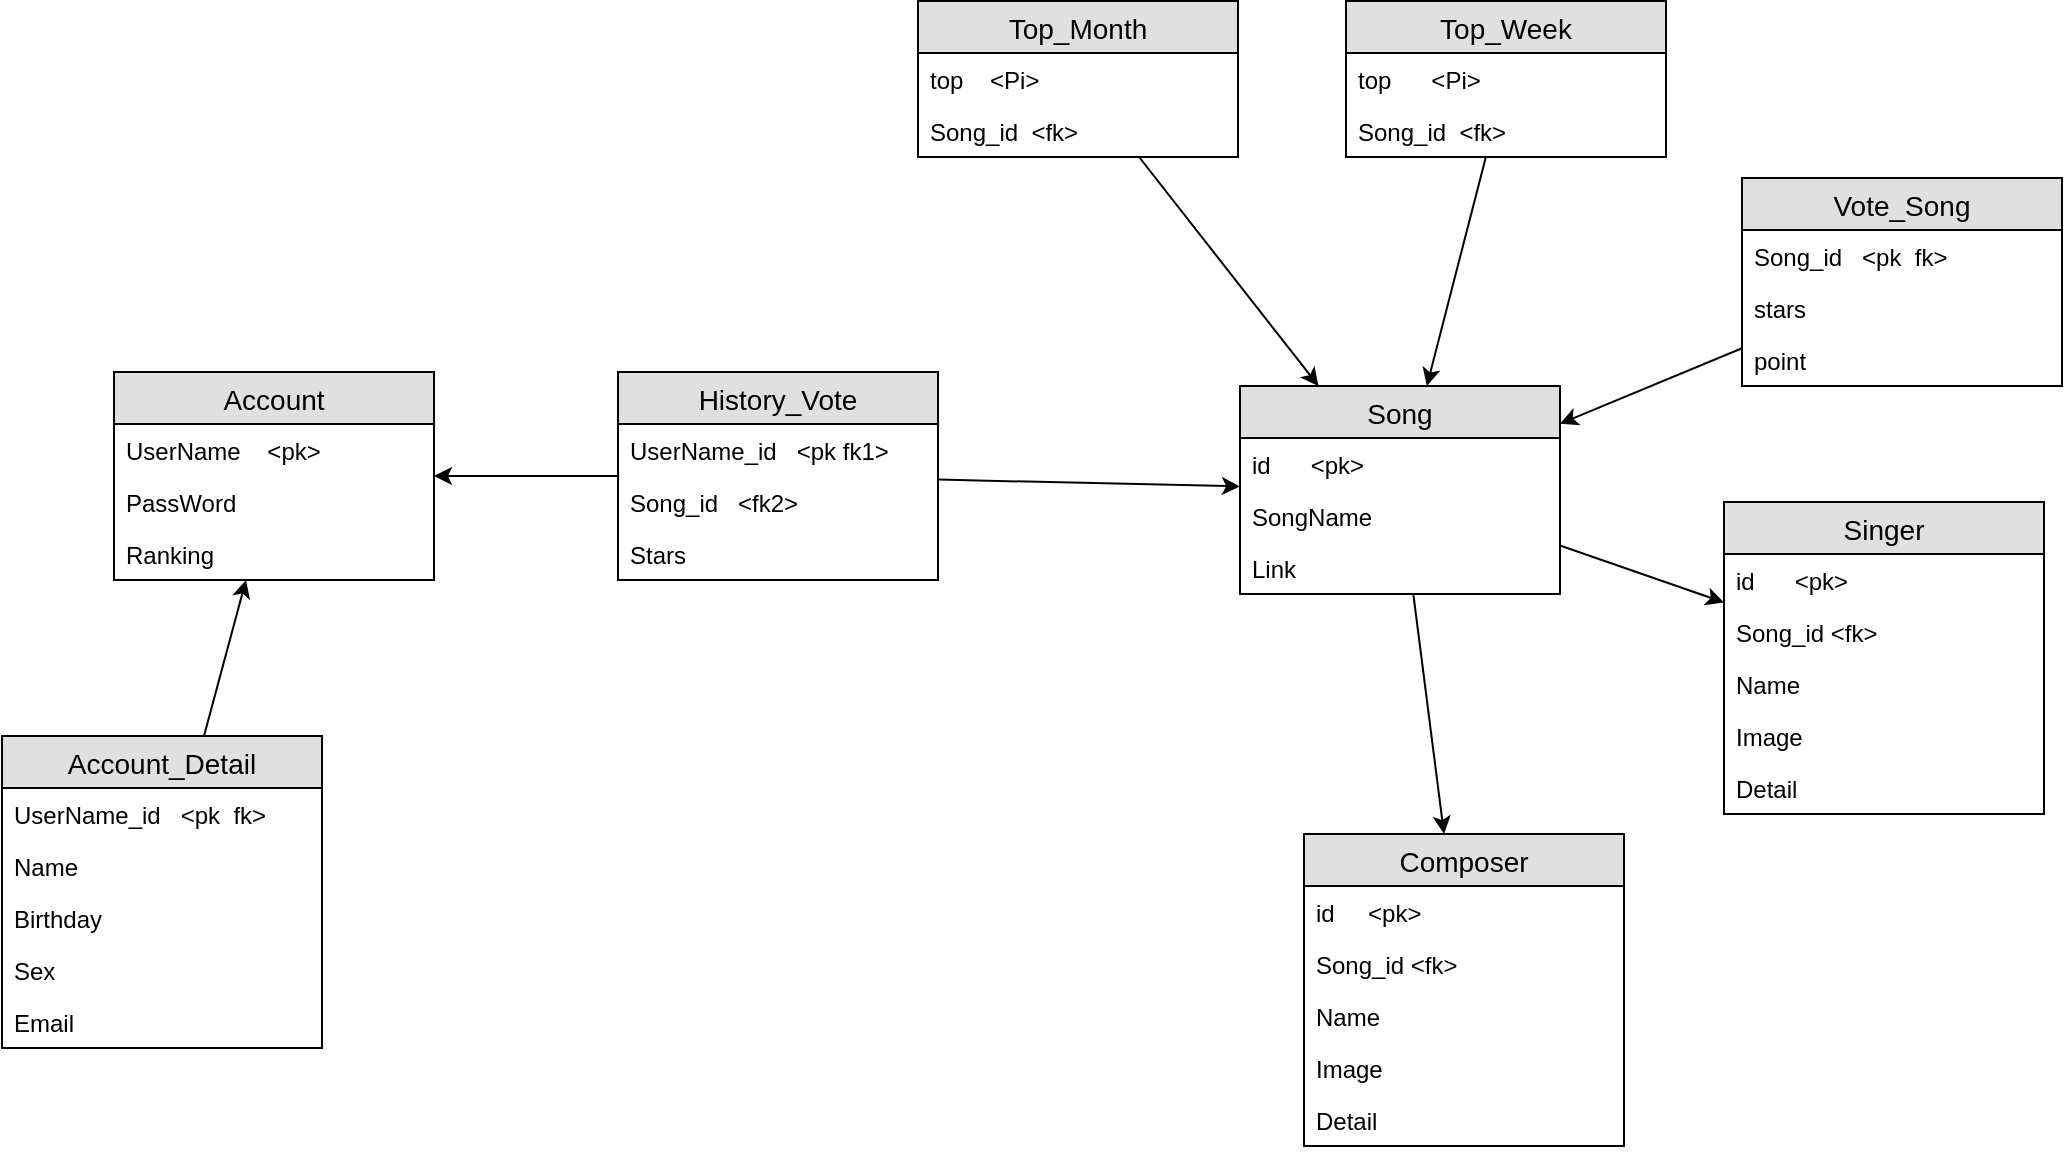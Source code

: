 <mxfile version="10.6.7" type="device"><diagram id="G2h_GcB6Q7aGp9PuxSs_" name="Page-1"><mxGraphModel dx="2360" dy="1753" grid="1" gridSize="7" guides="1" tooltips="1" connect="1" arrows="1" fold="1" page="1" pageScale="1" pageWidth="413" pageHeight="583" math="0" shadow="0"><root><mxCell id="0"/><mxCell id="1" parent="0"/><mxCell id="FLnMGl4t_rdlLXg4zEfw-2" value="Account_Detail" style="swimlane;fontStyle=0;childLayout=stackLayout;horizontal=1;startSize=26;fillColor=#e0e0e0;horizontalStack=0;resizeParent=1;resizeParentMax=0;resizeLast=0;collapsible=1;marginBottom=0;swimlaneFillColor=#ffffff;align=center;fontSize=14;" parent="1" vertex="1"><mxGeometry x="161" y="49" width="160" height="156" as="geometry"/></mxCell><mxCell id="bK-YAIYYQNsvqqV0h9Pl-1" value="UserName_id   &lt;pk  fk&gt;" style="text;strokeColor=none;fillColor=none;spacingLeft=4;spacingRight=4;overflow=hidden;rotatable=0;points=[[0,0.5],[1,0.5]];portConstraint=eastwest;fontSize=12;" parent="FLnMGl4t_rdlLXg4zEfw-2" vertex="1"><mxGeometry y="26" width="160" height="26" as="geometry"/></mxCell><mxCell id="FLnMGl4t_rdlLXg4zEfw-4" value="Name" style="text;strokeColor=none;fillColor=none;spacingLeft=4;spacingRight=4;overflow=hidden;rotatable=0;points=[[0,0.5],[1,0.5]];portConstraint=eastwest;fontSize=12;" parent="FLnMGl4t_rdlLXg4zEfw-2" vertex="1"><mxGeometry y="52" width="160" height="26" as="geometry"/></mxCell><mxCell id="FLnMGl4t_rdlLXg4zEfw-5" value="Birthday&#10;&#10;" style="text;strokeColor=none;fillColor=none;spacingLeft=4;spacingRight=4;overflow=hidden;rotatable=0;points=[[0,0.5],[1,0.5]];portConstraint=eastwest;fontSize=12;" parent="FLnMGl4t_rdlLXg4zEfw-2" vertex="1"><mxGeometry y="78" width="160" height="26" as="geometry"/></mxCell><mxCell id="FLnMGl4t_rdlLXg4zEfw-6" value="Sex" style="text;strokeColor=none;fillColor=none;spacingLeft=4;spacingRight=4;overflow=hidden;rotatable=0;points=[[0,0.5],[1,0.5]];portConstraint=eastwest;fontSize=12;" parent="FLnMGl4t_rdlLXg4zEfw-2" vertex="1"><mxGeometry y="104" width="160" height="26" as="geometry"/></mxCell><mxCell id="FLnMGl4t_rdlLXg4zEfw-7" value="Email" style="text;strokeColor=none;fillColor=none;spacingLeft=4;spacingRight=4;overflow=hidden;rotatable=0;points=[[0,0.5],[1,0.5]];portConstraint=eastwest;fontSize=12;" parent="FLnMGl4t_rdlLXg4zEfw-2" vertex="1"><mxGeometry y="130" width="160" height="26" as="geometry"/></mxCell><mxCell id="FLnMGl4t_rdlLXg4zEfw-8" value="Account" style="swimlane;fontStyle=0;childLayout=stackLayout;horizontal=1;startSize=26;fillColor=#e0e0e0;horizontalStack=0;resizeParent=1;resizeParentMax=0;resizeLast=0;collapsible=1;marginBottom=0;swimlaneFillColor=#ffffff;align=center;fontSize=14;" parent="1" vertex="1"><mxGeometry x="217" y="-133" width="160" height="104" as="geometry"/></mxCell><mxCell id="FLnMGl4t_rdlLXg4zEfw-9" value="UserName    &lt;pk&gt;" style="text;strokeColor=none;fillColor=none;spacingLeft=4;spacingRight=4;overflow=hidden;rotatable=0;points=[[0,0.5],[1,0.5]];portConstraint=eastwest;fontSize=12;" parent="FLnMGl4t_rdlLXg4zEfw-8" vertex="1"><mxGeometry y="26" width="160" height="26" as="geometry"/></mxCell><mxCell id="FLnMGl4t_rdlLXg4zEfw-10" value="PassWord" style="text;strokeColor=none;fillColor=none;spacingLeft=4;spacingRight=4;overflow=hidden;rotatable=0;points=[[0,0.5],[1,0.5]];portConstraint=eastwest;fontSize=12;" parent="FLnMGl4t_rdlLXg4zEfw-8" vertex="1"><mxGeometry y="52" width="160" height="26" as="geometry"/></mxCell><mxCell id="FLnMGl4t_rdlLXg4zEfw-11" value="Ranking" style="text;strokeColor=none;fillColor=none;spacingLeft=4;spacingRight=4;overflow=hidden;rotatable=0;points=[[0,0.5],[1,0.5]];portConstraint=eastwest;fontSize=12;" parent="FLnMGl4t_rdlLXg4zEfw-8" vertex="1"><mxGeometry y="78" width="160" height="26" as="geometry"/></mxCell><mxCell id="FLnMGl4t_rdlLXg4zEfw-20" value="Song" style="swimlane;fontStyle=0;childLayout=stackLayout;horizontal=1;startSize=26;fillColor=#e0e0e0;horizontalStack=0;resizeParent=1;resizeParentMax=0;resizeLast=0;collapsible=1;marginBottom=0;swimlaneFillColor=#ffffff;align=center;fontSize=14;" parent="1" vertex="1"><mxGeometry x="780" y="-126" width="160" height="104" as="geometry"/></mxCell><mxCell id="FLnMGl4t_rdlLXg4zEfw-21" value="id      &lt;pk&gt;" style="text;strokeColor=none;fillColor=none;spacingLeft=4;spacingRight=4;overflow=hidden;rotatable=0;points=[[0,0.5],[1,0.5]];portConstraint=eastwest;fontSize=12;" parent="FLnMGl4t_rdlLXg4zEfw-20" vertex="1"><mxGeometry y="26" width="160" height="26" as="geometry"/></mxCell><mxCell id="FLnMGl4t_rdlLXg4zEfw-22" value="SongName" style="text;strokeColor=none;fillColor=none;spacingLeft=4;spacingRight=4;overflow=hidden;rotatable=0;points=[[0,0.5],[1,0.5]];portConstraint=eastwest;fontSize=12;" parent="FLnMGl4t_rdlLXg4zEfw-20" vertex="1"><mxGeometry y="52" width="160" height="26" as="geometry"/></mxCell><mxCell id="FLnMGl4t_rdlLXg4zEfw-24" value="Link" style="text;strokeColor=none;fillColor=none;spacingLeft=4;spacingRight=4;overflow=hidden;rotatable=0;points=[[0,0.5],[1,0.5]];portConstraint=eastwest;fontSize=12;" parent="FLnMGl4t_rdlLXg4zEfw-20" vertex="1"><mxGeometry y="78" width="160" height="26" as="geometry"/></mxCell><mxCell id="FLnMGl4t_rdlLXg4zEfw-27" value="Singer" style="swimlane;fontStyle=0;childLayout=stackLayout;horizontal=1;startSize=26;fillColor=#e0e0e0;horizontalStack=0;resizeParent=1;resizeParentMax=0;resizeLast=0;collapsible=1;marginBottom=0;swimlaneFillColor=#ffffff;align=center;fontSize=14;" parent="1" vertex="1"><mxGeometry x="1022" y="-68" width="160" height="156" as="geometry"/></mxCell><mxCell id="FLnMGl4t_rdlLXg4zEfw-28" value="id      &lt;pk&gt;" style="text;strokeColor=none;fillColor=none;spacingLeft=4;spacingRight=4;overflow=hidden;rotatable=0;points=[[0,0.5],[1,0.5]];portConstraint=eastwest;fontSize=12;" parent="FLnMGl4t_rdlLXg4zEfw-27" vertex="1"><mxGeometry y="26" width="160" height="26" as="geometry"/></mxCell><mxCell id="bK-YAIYYQNsvqqV0h9Pl-6" value="Song_id &lt;fk&gt;" style="text;strokeColor=none;fillColor=none;spacingLeft=4;spacingRight=4;overflow=hidden;rotatable=0;points=[[0,0.5],[1,0.5]];portConstraint=eastwest;fontSize=12;" parent="FLnMGl4t_rdlLXg4zEfw-27" vertex="1"><mxGeometry y="52" width="160" height="26" as="geometry"/></mxCell><mxCell id="FLnMGl4t_rdlLXg4zEfw-29" value="Name" style="text;strokeColor=none;fillColor=none;spacingLeft=4;spacingRight=4;overflow=hidden;rotatable=0;points=[[0,0.5],[1,0.5]];portConstraint=eastwest;fontSize=12;" parent="FLnMGl4t_rdlLXg4zEfw-27" vertex="1"><mxGeometry y="78" width="160" height="26" as="geometry"/></mxCell><mxCell id="FLnMGl4t_rdlLXg4zEfw-30" value="Image" style="text;strokeColor=none;fillColor=none;spacingLeft=4;spacingRight=4;overflow=hidden;rotatable=0;points=[[0,0.5],[1,0.5]];portConstraint=eastwest;fontSize=12;" parent="FLnMGl4t_rdlLXg4zEfw-27" vertex="1"><mxGeometry y="104" width="160" height="26" as="geometry"/></mxCell><mxCell id="FLnMGl4t_rdlLXg4zEfw-35" value="Detail" style="text;strokeColor=none;fillColor=none;spacingLeft=4;spacingRight=4;overflow=hidden;rotatable=0;points=[[0,0.5],[1,0.5]];portConstraint=eastwest;fontSize=12;" parent="FLnMGl4t_rdlLXg4zEfw-27" vertex="1"><mxGeometry y="130" width="160" height="26" as="geometry"/></mxCell><mxCell id="FLnMGl4t_rdlLXg4zEfw-31" value="Composer" style="swimlane;fontStyle=0;childLayout=stackLayout;horizontal=1;startSize=26;fillColor=#e0e0e0;horizontalStack=0;resizeParent=1;resizeParentMax=0;resizeLast=0;collapsible=1;marginBottom=0;swimlaneFillColor=#ffffff;align=center;fontSize=14;" parent="1" vertex="1"><mxGeometry x="812" y="98" width="160" height="156" as="geometry"/></mxCell><mxCell id="FLnMGl4t_rdlLXg4zEfw-32" value="id     &lt;pk&gt;" style="text;strokeColor=none;fillColor=none;spacingLeft=4;spacingRight=4;overflow=hidden;rotatable=0;points=[[0,0.5],[1,0.5]];portConstraint=eastwest;fontSize=12;" parent="FLnMGl4t_rdlLXg4zEfw-31" vertex="1"><mxGeometry y="26" width="160" height="26" as="geometry"/></mxCell><mxCell id="bK-YAIYYQNsvqqV0h9Pl-5" value="Song_id &lt;fk&gt;" style="text;strokeColor=none;fillColor=none;spacingLeft=4;spacingRight=4;overflow=hidden;rotatable=0;points=[[0,0.5],[1,0.5]];portConstraint=eastwest;fontSize=12;" parent="FLnMGl4t_rdlLXg4zEfw-31" vertex="1"><mxGeometry y="52" width="160" height="26" as="geometry"/></mxCell><mxCell id="FLnMGl4t_rdlLXg4zEfw-33" value="Name" style="text;strokeColor=none;fillColor=none;spacingLeft=4;spacingRight=4;overflow=hidden;rotatable=0;points=[[0,0.5],[1,0.5]];portConstraint=eastwest;fontSize=12;" parent="FLnMGl4t_rdlLXg4zEfw-31" vertex="1"><mxGeometry y="78" width="160" height="26" as="geometry"/></mxCell><mxCell id="FLnMGl4t_rdlLXg4zEfw-34" value="Image" style="text;strokeColor=none;fillColor=none;spacingLeft=4;spacingRight=4;overflow=hidden;rotatable=0;points=[[0,0.5],[1,0.5]];portConstraint=eastwest;fontSize=12;" parent="FLnMGl4t_rdlLXg4zEfw-31" vertex="1"><mxGeometry y="104" width="160" height="26" as="geometry"/></mxCell><mxCell id="FLnMGl4t_rdlLXg4zEfw-36" value="Detail" style="text;strokeColor=none;fillColor=none;spacingLeft=4;spacingRight=4;overflow=hidden;rotatable=0;points=[[0,0.5],[1,0.5]];portConstraint=eastwest;fontSize=12;" parent="FLnMGl4t_rdlLXg4zEfw-31" vertex="1"><mxGeometry y="130" width="160" height="26" as="geometry"/></mxCell><mxCell id="FLnMGl4t_rdlLXg4zEfw-38" value="History_Vote" style="swimlane;fontStyle=0;childLayout=stackLayout;horizontal=1;startSize=26;fillColor=#e0e0e0;horizontalStack=0;resizeParent=1;resizeParentMax=0;resizeLast=0;collapsible=1;marginBottom=0;swimlaneFillColor=#ffffff;align=center;fontSize=14;" parent="1" vertex="1"><mxGeometry x="469" y="-133" width="160" height="104" as="geometry"/></mxCell><mxCell id="bK-YAIYYQNsvqqV0h9Pl-3" value="UserName_id   &lt;pk fk1&gt;" style="text;strokeColor=none;fillColor=none;spacingLeft=4;spacingRight=4;overflow=hidden;rotatable=0;points=[[0,0.5],[1,0.5]];portConstraint=eastwest;fontSize=12;" parent="FLnMGl4t_rdlLXg4zEfw-38" vertex="1"><mxGeometry y="26" width="160" height="26" as="geometry"/></mxCell><mxCell id="bK-YAIYYQNsvqqV0h9Pl-4" value="Song_id   &lt;fk2&gt;" style="text;strokeColor=none;fillColor=none;spacingLeft=4;spacingRight=4;overflow=hidden;rotatable=0;points=[[0,0.5],[1,0.5]];portConstraint=eastwest;fontSize=12;" parent="FLnMGl4t_rdlLXg4zEfw-38" vertex="1"><mxGeometry y="52" width="160" height="26" as="geometry"/></mxCell><mxCell id="FLnMGl4t_rdlLXg4zEfw-41" value="Stars" style="text;strokeColor=none;fillColor=none;spacingLeft=4;spacingRight=4;overflow=hidden;rotatable=0;points=[[0,0.5],[1,0.5]];portConstraint=eastwest;fontSize=12;" parent="FLnMGl4t_rdlLXg4zEfw-38" vertex="1"><mxGeometry y="78" width="160" height="26" as="geometry"/></mxCell><mxCell id="FLnMGl4t_rdlLXg4zEfw-47" value="Vote_Song" style="swimlane;fontStyle=0;childLayout=stackLayout;horizontal=1;startSize=26;fillColor=#e0e0e0;horizontalStack=0;resizeParent=1;resizeParentMax=0;resizeLast=0;collapsible=1;marginBottom=0;swimlaneFillColor=#ffffff;align=center;fontSize=14;" parent="1" vertex="1"><mxGeometry x="1031" y="-230" width="160" height="104" as="geometry"/></mxCell><mxCell id="bK-YAIYYQNsvqqV0h9Pl-20" value="Song_id   &lt;pk  fk&gt;" style="text;strokeColor=none;fillColor=none;spacingLeft=4;spacingRight=4;overflow=hidden;rotatable=0;points=[[0,0.5],[1,0.5]];portConstraint=eastwest;fontSize=12;" parent="FLnMGl4t_rdlLXg4zEfw-47" vertex="1"><mxGeometry y="26" width="160" height="26" as="geometry"/></mxCell><mxCell id="FLnMGl4t_rdlLXg4zEfw-48" value="stars" style="text;strokeColor=none;fillColor=none;spacingLeft=4;spacingRight=4;overflow=hidden;rotatable=0;points=[[0,0.5],[1,0.5]];portConstraint=eastwest;fontSize=12;" parent="FLnMGl4t_rdlLXg4zEfw-47" vertex="1"><mxGeometry y="52" width="160" height="26" as="geometry"/></mxCell><mxCell id="FLnMGl4t_rdlLXg4zEfw-49" value="point" style="text;strokeColor=none;fillColor=none;spacingLeft=4;spacingRight=4;overflow=hidden;rotatable=0;points=[[0,0.5],[1,0.5]];portConstraint=eastwest;fontSize=12;" parent="FLnMGl4t_rdlLXg4zEfw-47" vertex="1"><mxGeometry y="78" width="160" height="26" as="geometry"/></mxCell><mxCell id="egfJ3W9wxrN-fgUy8Qyl-1" value="Top_Week" style="swimlane;fontStyle=0;childLayout=stackLayout;horizontal=1;startSize=26;fillColor=#e0e0e0;horizontalStack=0;resizeParent=1;resizeParentMax=0;resizeLast=0;collapsible=1;marginBottom=0;swimlaneFillColor=#ffffff;align=center;fontSize=14;" parent="1" vertex="1"><mxGeometry x="833" y="-318.5" width="160" height="78" as="geometry"/></mxCell><mxCell id="egfJ3W9wxrN-fgUy8Qyl-3" value="top      &lt;Pi&gt;" style="text;strokeColor=none;fillColor=none;spacingLeft=4;spacingRight=4;overflow=hidden;rotatable=0;points=[[0,0.5],[1,0.5]];portConstraint=eastwest;fontSize=12;" parent="egfJ3W9wxrN-fgUy8Qyl-1" vertex="1"><mxGeometry y="26" width="160" height="26" as="geometry"/></mxCell><mxCell id="bK-YAIYYQNsvqqV0h9Pl-22" value="Song_id  &lt;fk&gt;" style="text;strokeColor=none;fillColor=none;spacingLeft=4;spacingRight=4;overflow=hidden;rotatable=0;points=[[0,0.5],[1,0.5]];portConstraint=eastwest;fontSize=12;" parent="egfJ3W9wxrN-fgUy8Qyl-1" vertex="1"><mxGeometry y="52" width="160" height="26" as="geometry"/></mxCell><mxCell id="egfJ3W9wxrN-fgUy8Qyl-5" value="Top_Month" style="swimlane;fontStyle=0;childLayout=stackLayout;horizontal=1;startSize=26;fillColor=#e0e0e0;horizontalStack=0;resizeParent=1;resizeParentMax=0;resizeLast=0;collapsible=1;marginBottom=0;swimlaneFillColor=#ffffff;align=center;fontSize=14;" parent="1" vertex="1"><mxGeometry x="619" y="-318.5" width="160" height="78" as="geometry"/></mxCell><mxCell id="egfJ3W9wxrN-fgUy8Qyl-6" value="top    &lt;Pi&gt;" style="text;strokeColor=none;fillColor=none;spacingLeft=4;spacingRight=4;overflow=hidden;rotatable=0;points=[[0,0.5],[1,0.5]];portConstraint=eastwest;fontSize=12;" parent="egfJ3W9wxrN-fgUy8Qyl-5" vertex="1"><mxGeometry y="26" width="160" height="26" as="geometry"/></mxCell><mxCell id="bK-YAIYYQNsvqqV0h9Pl-21" value="Song_id  &lt;fk&gt;" style="text;strokeColor=none;fillColor=none;spacingLeft=4;spacingRight=4;overflow=hidden;rotatable=0;points=[[0,0.5],[1,0.5]];portConstraint=eastwest;fontSize=12;" parent="egfJ3W9wxrN-fgUy8Qyl-5" vertex="1"><mxGeometry y="52" width="160" height="26" as="geometry"/></mxCell><mxCell id="bK-YAIYYQNsvqqV0h9Pl-8" value="" style="endArrow=classic;html=1;" parent="1" source="FLnMGl4t_rdlLXg4zEfw-2" target="FLnMGl4t_rdlLXg4zEfw-8" edge="1"><mxGeometry width="50" height="50" relative="1" as="geometry"><mxPoint x="-182" y="414" as="sourcePoint"/><mxPoint x="-132" y="364" as="targetPoint"/></mxGeometry></mxCell><mxCell id="bK-YAIYYQNsvqqV0h9Pl-9" value="" style="endArrow=classic;html=1;" parent="1" source="FLnMGl4t_rdlLXg4zEfw-38" target="FLnMGl4t_rdlLXg4zEfw-8" edge="1"><mxGeometry width="50" height="50" relative="1" as="geometry"><mxPoint x="-182" y="414" as="sourcePoint"/><mxPoint x="-132" y="364" as="targetPoint"/></mxGeometry></mxCell><mxCell id="bK-YAIYYQNsvqqV0h9Pl-13" value="" style="endArrow=classic;html=1;" parent="1" source="FLnMGl4t_rdlLXg4zEfw-20" target="FLnMGl4t_rdlLXg4zEfw-31" edge="1"><mxGeometry width="50" height="50" relative="1" as="geometry"><mxPoint x="699" y="146" as="sourcePoint"/><mxPoint x="749" y="96" as="targetPoint"/></mxGeometry></mxCell><mxCell id="bK-YAIYYQNsvqqV0h9Pl-14" value="" style="endArrow=classic;html=1;" parent="1" source="FLnMGl4t_rdlLXg4zEfw-20" target="FLnMGl4t_rdlLXg4zEfw-27" edge="1"><mxGeometry width="50" height="50" relative="1" as="geometry"><mxPoint x="579" y="57" as="sourcePoint"/><mxPoint x="629" y="7" as="targetPoint"/></mxGeometry></mxCell><mxCell id="bK-YAIYYQNsvqqV0h9Pl-15" value="" style="endArrow=classic;html=1;" parent="1" source="FLnMGl4t_rdlLXg4zEfw-38" target="FLnMGl4t_rdlLXg4zEfw-20" edge="1"><mxGeometry width="50" height="50" relative="1" as="geometry"><mxPoint x="-154" y="442" as="sourcePoint"/><mxPoint x="-104" y="392" as="targetPoint"/></mxGeometry></mxCell><mxCell id="bK-YAIYYQNsvqqV0h9Pl-16" value="" style="endArrow=classic;html=1;" parent="1" source="FLnMGl4t_rdlLXg4zEfw-47" target="FLnMGl4t_rdlLXg4zEfw-20" edge="1"><mxGeometry width="50" height="50" relative="1" as="geometry"><mxPoint x="1386" y="-7" as="sourcePoint"/><mxPoint x="1436" y="-57" as="targetPoint"/></mxGeometry></mxCell><mxCell id="bK-YAIYYQNsvqqV0h9Pl-18" value="" style="endArrow=classic;html=1;" parent="1" source="egfJ3W9wxrN-fgUy8Qyl-5" target="FLnMGl4t_rdlLXg4zEfw-20" edge="1"><mxGeometry width="50" height="50" relative="1" as="geometry"><mxPoint x="799.5" y="-291.5" as="sourcePoint"/><mxPoint x="849.5" y="-341.5" as="targetPoint"/></mxGeometry></mxCell><mxCell id="bK-YAIYYQNsvqqV0h9Pl-19" value="" style="endArrow=classic;html=1;" parent="1" source="egfJ3W9wxrN-fgUy8Qyl-1" target="FLnMGl4t_rdlLXg4zEfw-20" edge="1"><mxGeometry width="50" height="50" relative="1" as="geometry"><mxPoint x="842" y="-300" as="sourcePoint"/><mxPoint x="892" y="-350" as="targetPoint"/></mxGeometry></mxCell></root></mxGraphModel></diagram></mxfile>